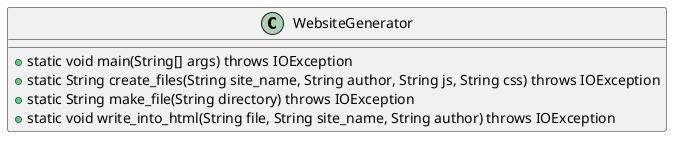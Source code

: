 @startuml

class WebsiteGenerator {
    + static void main(String[] args) throws IOException
    + static String create_files(String site_name, String author, String js, String css) throws IOException
    + static String make_file(String directory) throws IOException
    + static void write_into_html(String file, String site_name, String author) throws IOException
}


@enduml